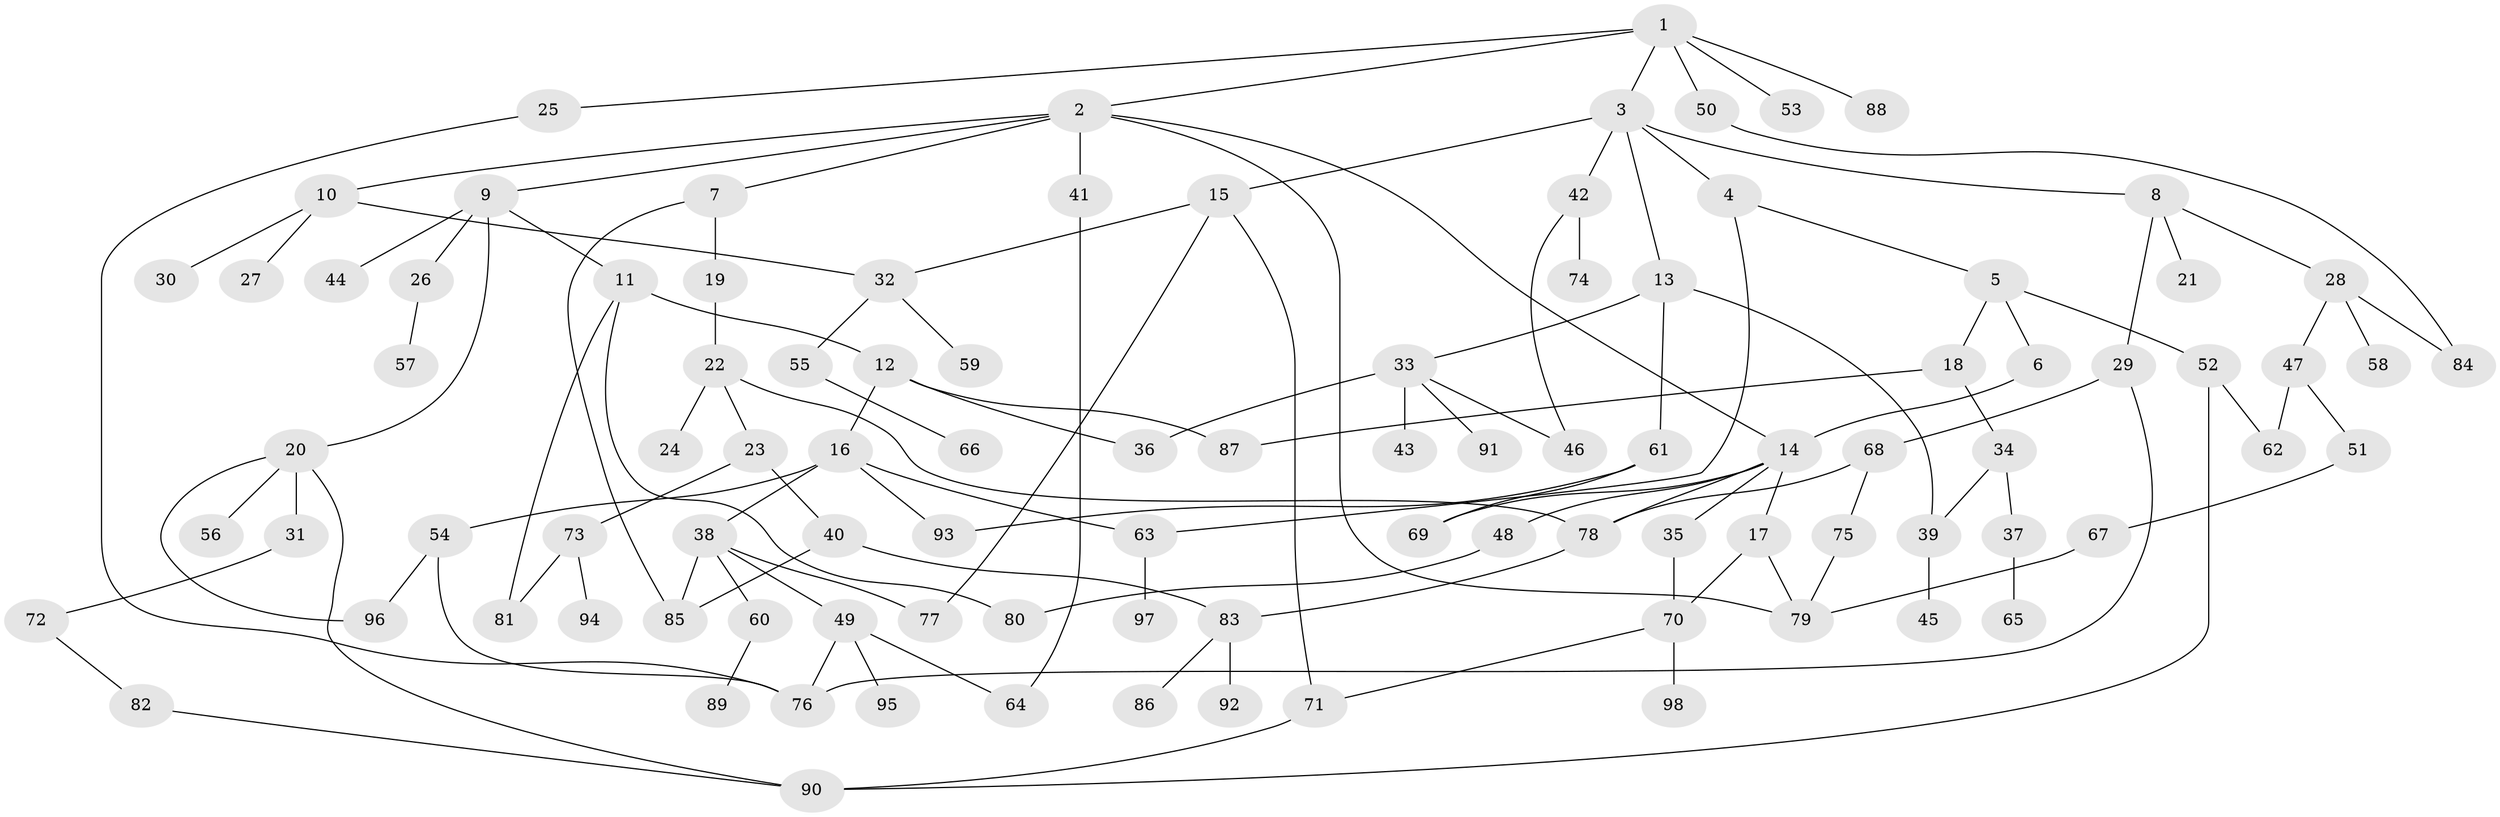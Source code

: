 // coarse degree distribution, {7: 0.043478260869565216, 4: 0.21739130434782608, 3: 0.2318840579710145, 2: 0.2463768115942029, 1: 0.2028985507246377, 5: 0.043478260869565216, 6: 0.014492753623188406}
// Generated by graph-tools (version 1.1) at 2025/36/03/04/25 23:36:01]
// undirected, 98 vertices, 129 edges
graph export_dot {
  node [color=gray90,style=filled];
  1;
  2;
  3;
  4;
  5;
  6;
  7;
  8;
  9;
  10;
  11;
  12;
  13;
  14;
  15;
  16;
  17;
  18;
  19;
  20;
  21;
  22;
  23;
  24;
  25;
  26;
  27;
  28;
  29;
  30;
  31;
  32;
  33;
  34;
  35;
  36;
  37;
  38;
  39;
  40;
  41;
  42;
  43;
  44;
  45;
  46;
  47;
  48;
  49;
  50;
  51;
  52;
  53;
  54;
  55;
  56;
  57;
  58;
  59;
  60;
  61;
  62;
  63;
  64;
  65;
  66;
  67;
  68;
  69;
  70;
  71;
  72;
  73;
  74;
  75;
  76;
  77;
  78;
  79;
  80;
  81;
  82;
  83;
  84;
  85;
  86;
  87;
  88;
  89;
  90;
  91;
  92;
  93;
  94;
  95;
  96;
  97;
  98;
  1 -- 2;
  1 -- 3;
  1 -- 25;
  1 -- 50;
  1 -- 53;
  1 -- 88;
  2 -- 7;
  2 -- 9;
  2 -- 10;
  2 -- 41;
  2 -- 14;
  2 -- 79;
  3 -- 4;
  3 -- 8;
  3 -- 13;
  3 -- 15;
  3 -- 42;
  4 -- 5;
  4 -- 63;
  5 -- 6;
  5 -- 18;
  5 -- 52;
  6 -- 14;
  7 -- 19;
  7 -- 85;
  8 -- 21;
  8 -- 28;
  8 -- 29;
  9 -- 11;
  9 -- 20;
  9 -- 26;
  9 -- 44;
  10 -- 27;
  10 -- 30;
  10 -- 32;
  11 -- 12;
  11 -- 80;
  11 -- 81;
  12 -- 16;
  12 -- 87;
  12 -- 36;
  13 -- 33;
  13 -- 39;
  13 -- 61;
  14 -- 17;
  14 -- 35;
  14 -- 48;
  14 -- 69;
  14 -- 78;
  15 -- 71;
  15 -- 32;
  15 -- 77;
  16 -- 38;
  16 -- 54;
  16 -- 93;
  16 -- 63;
  17 -- 70;
  17 -- 79;
  18 -- 34;
  18 -- 87;
  19 -- 22;
  20 -- 31;
  20 -- 56;
  20 -- 96;
  20 -- 90;
  22 -- 23;
  22 -- 24;
  22 -- 78;
  23 -- 40;
  23 -- 73;
  25 -- 76;
  26 -- 57;
  28 -- 47;
  28 -- 58;
  28 -- 84;
  29 -- 68;
  29 -- 76;
  31 -- 72;
  32 -- 55;
  32 -- 59;
  33 -- 36;
  33 -- 43;
  33 -- 46;
  33 -- 91;
  34 -- 37;
  34 -- 39;
  35 -- 70;
  37 -- 65;
  38 -- 49;
  38 -- 60;
  38 -- 77;
  38 -- 85;
  39 -- 45;
  40 -- 83;
  40 -- 85;
  41 -- 64;
  42 -- 74;
  42 -- 46;
  47 -- 51;
  47 -- 62;
  48 -- 80;
  49 -- 95;
  49 -- 64;
  49 -- 76;
  50 -- 84;
  51 -- 67;
  52 -- 62;
  52 -- 90;
  54 -- 96;
  54 -- 76;
  55 -- 66;
  60 -- 89;
  61 -- 69;
  61 -- 93;
  63 -- 97;
  67 -- 79;
  68 -- 75;
  68 -- 78;
  70 -- 71;
  70 -- 98;
  71 -- 90;
  72 -- 82;
  73 -- 81;
  73 -- 94;
  75 -- 79;
  78 -- 83;
  82 -- 90;
  83 -- 86;
  83 -- 92;
}
